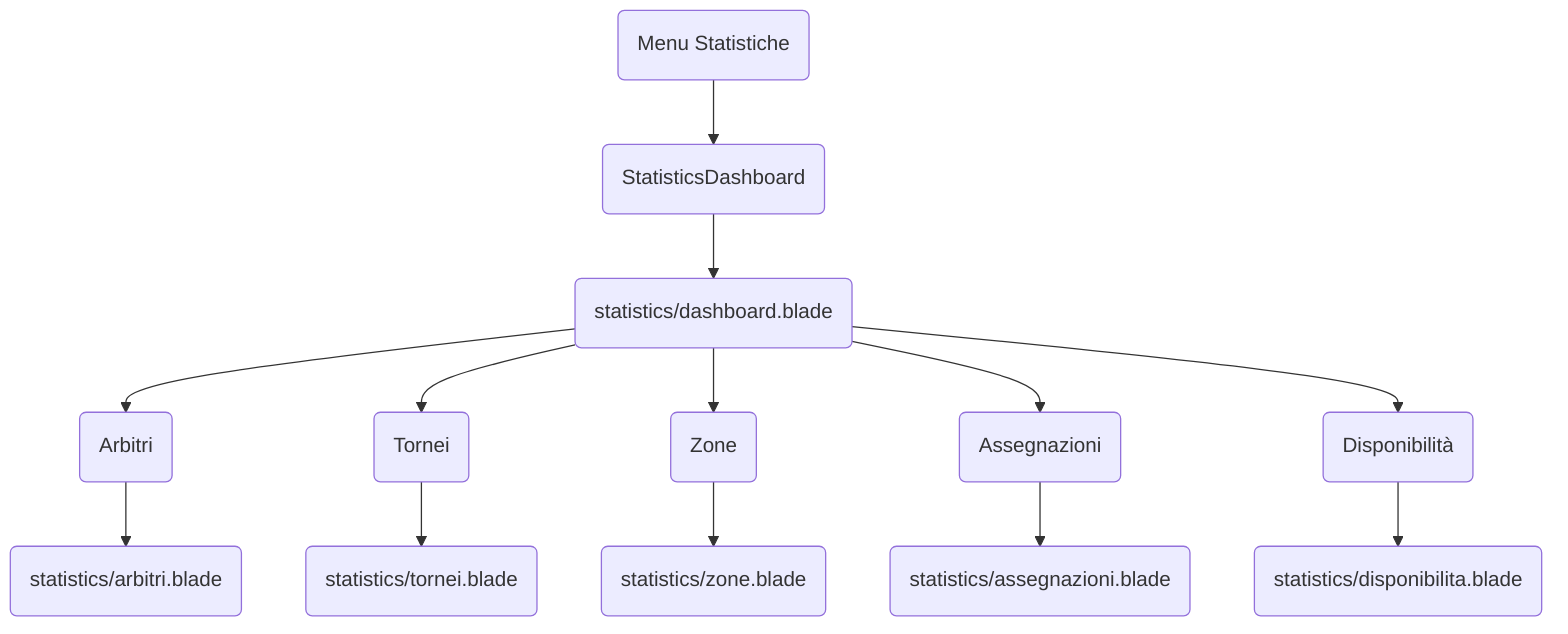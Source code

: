 graph TD
    A("Menu Statistiche") --> B("StatisticsDashboard")
    B --> C("statistics/dashboard.blade")
    C --> D("Arbitri") & E("Tornei") & F("Zone") & G("Assegnazioni") & H("Disponibilità")
    D --> I("statistics/arbitri.blade")
    E --> J("statistics/tornei.blade")
    F --> K("statistics/zone.blade")
    G --> L("statistics/assegnazioni.blade")
    H --> M("statistics/disponibilita.blade")